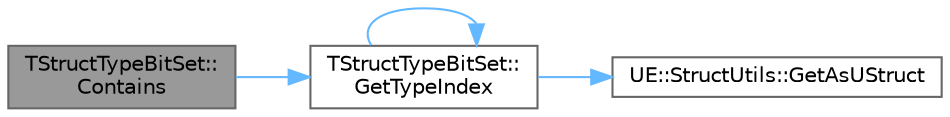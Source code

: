 digraph "TStructTypeBitSet::Contains"
{
 // INTERACTIVE_SVG=YES
 // LATEX_PDF_SIZE
  bgcolor="transparent";
  edge [fontname=Helvetica,fontsize=10,labelfontname=Helvetica,labelfontsize=10];
  node [fontname=Helvetica,fontsize=10,shape=box,height=0.2,width=0.4];
  rankdir="LR";
  Node1 [id="Node000001",label="TStructTypeBitSet::\lContains",height=0.2,width=0.4,color="gray40", fillcolor="grey60", style="filled", fontcolor="black",tooltip="Checks if the bitset contains a specific struct type."];
  Node1 -> Node2 [id="edge1_Node000001_Node000002",color="steelblue1",style="solid",tooltip=" "];
  Node2 [id="Node000002",label="TStructTypeBitSet::\lGetTypeIndex",height=0.2,width=0.4,color="grey40", fillcolor="white", style="filled",URL="$d0/d16/structTStructTypeBitSet.html#afc2052ed244c71ce3c2db1a6643baef4",tooltip="Gets the index of a struct type within the tracker, adding it if not already present."];
  Node2 -> Node3 [id="edge2_Node000002_Node000003",color="steelblue1",style="solid",tooltip=" "];
  Node3 [id="Node000003",label="UE::StructUtils::GetAsUStruct",height=0.2,width=0.4,color="grey40", fillcolor="white", style="filled",URL="$da/db6/namespaceUE_1_1StructUtils.html#a40fad974f18a8cf5fa3848429ad79fd5",tooltip=" "];
  Node2 -> Node2 [id="edge3_Node000002_Node000002",color="steelblue1",style="solid",tooltip=" "];
}
